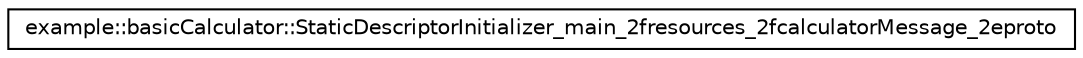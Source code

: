 digraph G
{
  edge [fontname="Helvetica",fontsize="10",labelfontname="Helvetica",labelfontsize="10"];
  node [fontname="Helvetica",fontsize="10",shape=record];
  rankdir="LR";
  Node1 [label="example::basicCalculator::StaticDescriptorInitializer_main_2fresources_2fcalculatorMessage_2eproto",height=0.2,width=0.4,color="black", fillcolor="white", style="filled",URL="$structexample_1_1basic_calculator_1_1_static_descriptor_initializer__main__2fresources__2fcalculator_message__2eproto.html"];
}
